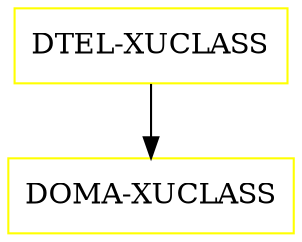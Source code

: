 digraph G {
  "DTEL-XUCLASS" [shape=box,color=yellow];
  "DOMA-XUCLASS" [shape=box,color=yellow,URL="./DOMA_XUCLASS.html"];
  "DTEL-XUCLASS" -> "DOMA-XUCLASS";
}
